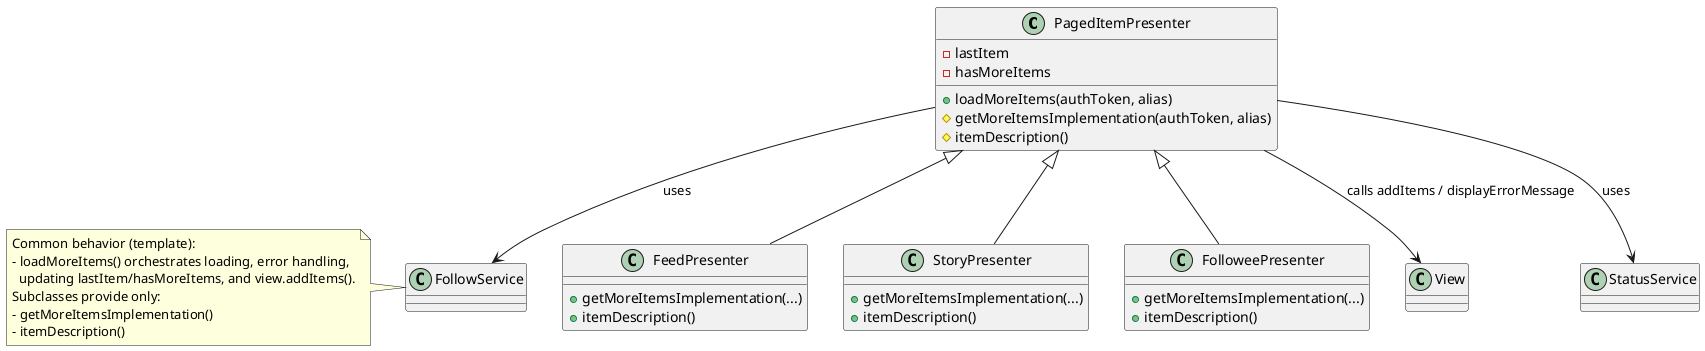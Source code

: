 @startuml
' After: template method in PagedItemPresenter reduces duplication

class PagedItemPresenter {
  - lastItem
  - hasMoreItems
  + loadMoreItems(authToken, alias)
  # getMoreItemsImplementation(authToken, alias)
  # itemDescription()
}

class FeedPresenter {
  + getMoreItemsImplementation(...)
  + itemDescription()
}

class StoryPresenter {
  + getMoreItemsImplementation(...)
  + itemDescription()
}

class FolloweePresenter {
  + getMoreItemsImplementation(...)
  + itemDescription()
}

PagedItemPresenter <|-- FeedPresenter
PagedItemPresenter <|-- StoryPresenter
PagedItemPresenter <|-- FolloweePresenter

PagedItemPresenter --> View : calls addItems / displayErrorMessage
PagedItemPresenter --> StatusService : uses
PagedItemPresenter --> FollowService : uses

note left
  Common behavior (template):
  - loadMoreItems() orchestrates loading, error handling,
    updating lastItem/hasMoreItems, and view.addItems().
  Subclasses provide only:
  - getMoreItemsImplementation()
  - itemDescription()
end note

@enduml